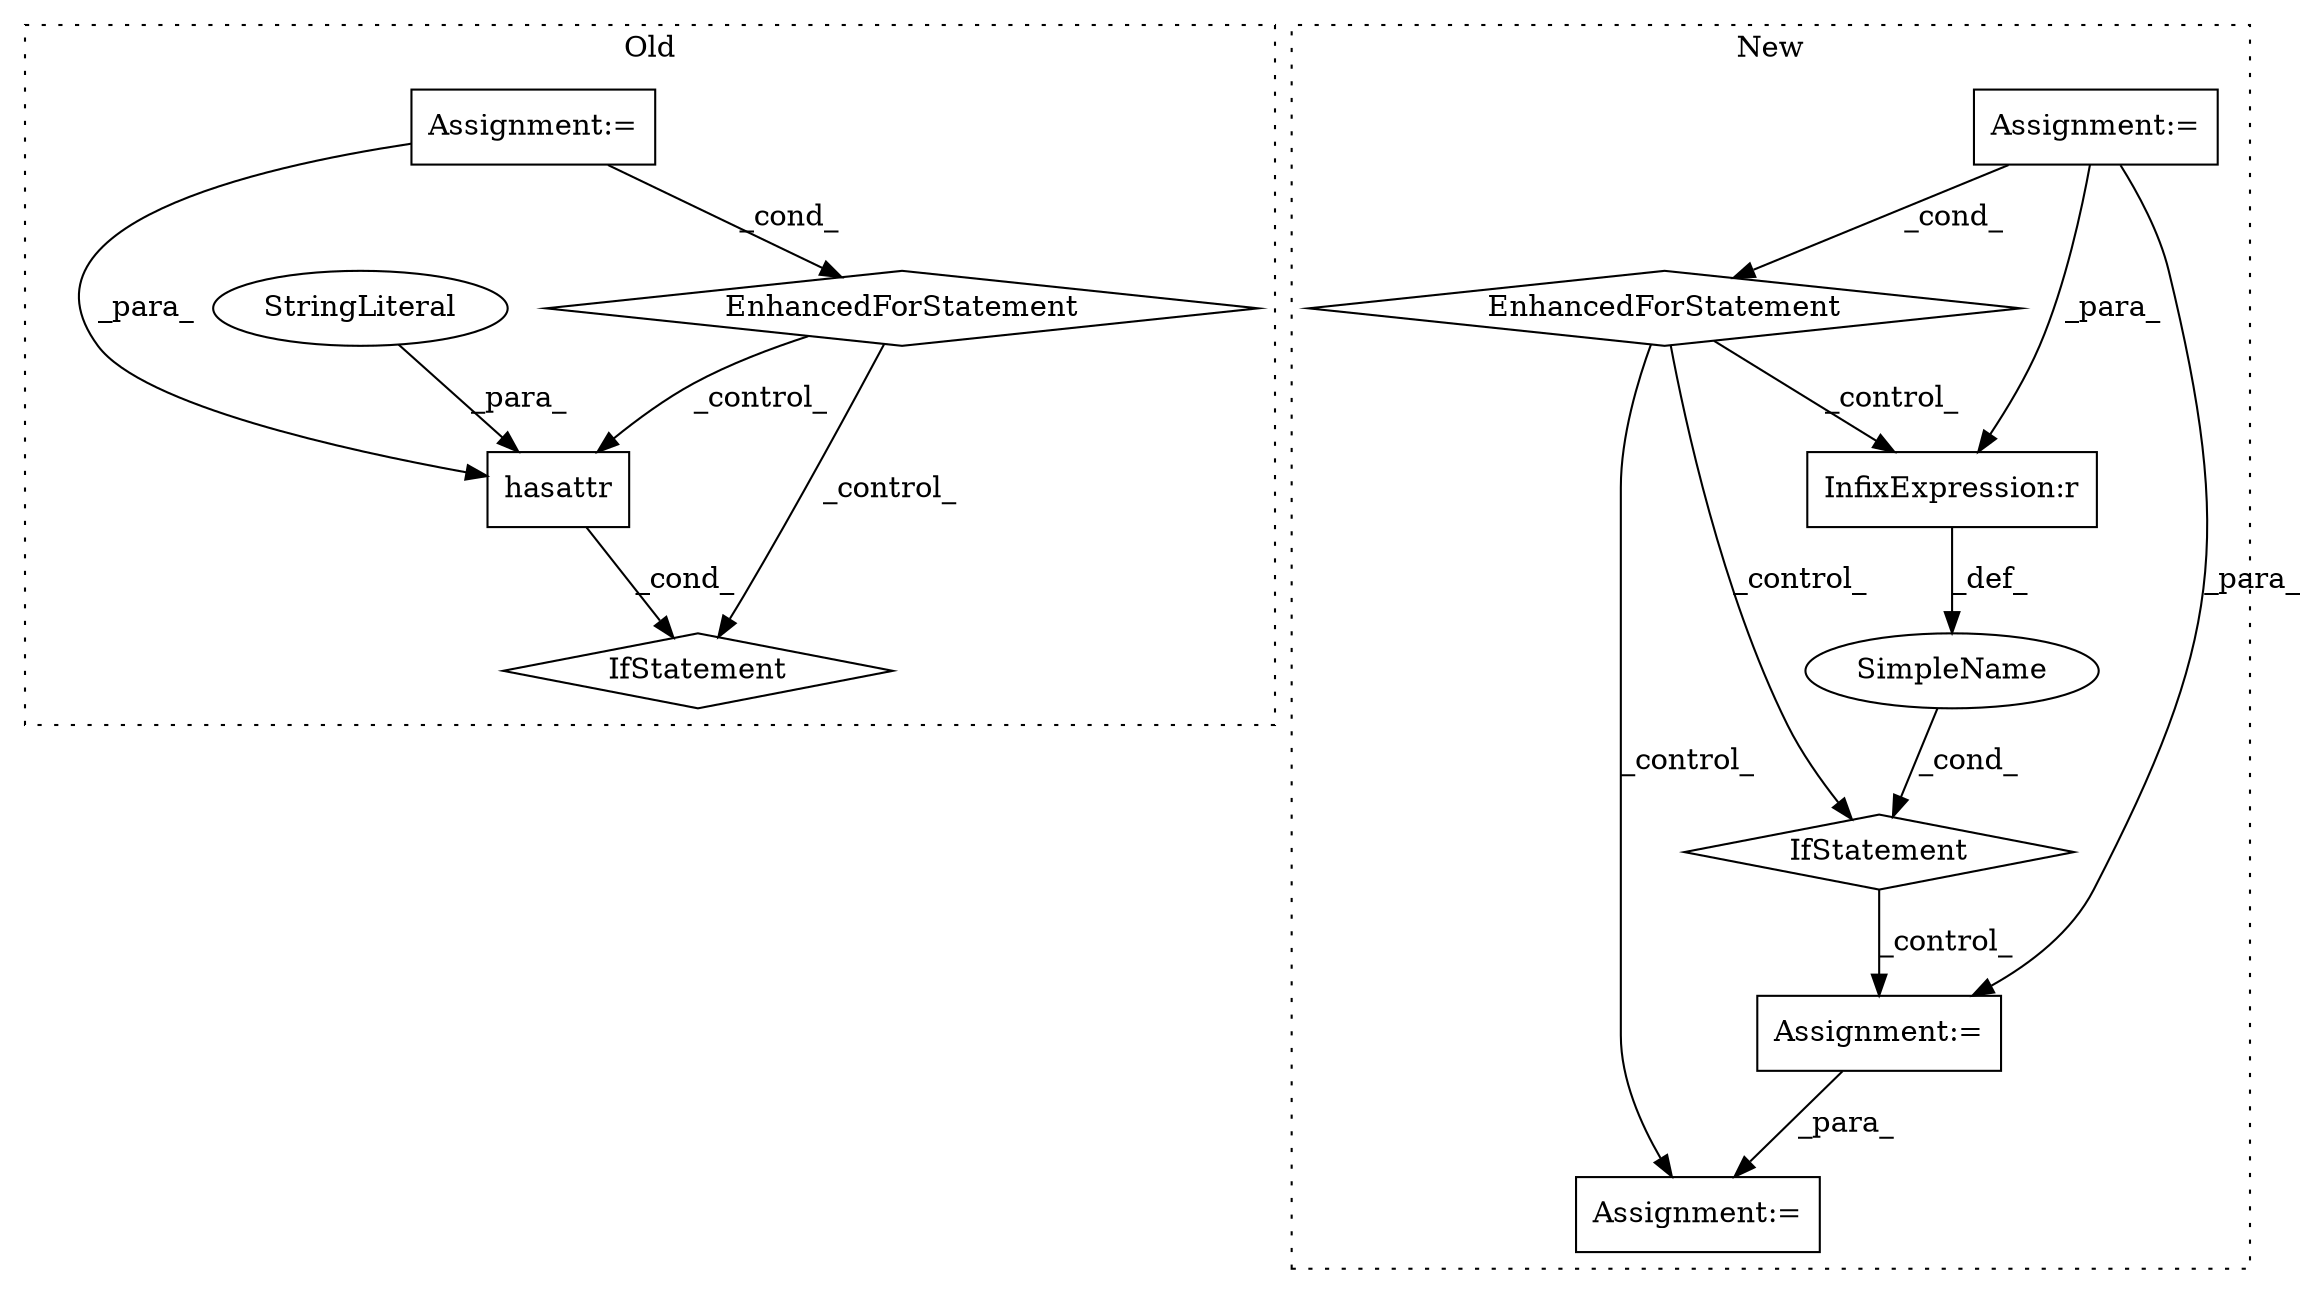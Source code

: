 digraph G {
subgraph cluster0 {
1 [label="hasattr" a="32" s="2564,2596" l="8,1" shape="box"];
3 [label="StringLiteral" a="45" s="2582" l="14" shape="ellipse"];
4 [label="IfStatement" a="25" s="2560,2597" l="4,2" shape="diamond"];
7 [label="Assignment:=" a="7" s="2353,2436" l="53,2" shape="box"];
10 [label="EnhancedForStatement" a="70" s="2353,2436" l="53,2" shape="diamond"];
label = "Old";
style="dotted";
}
subgraph cluster1 {
2 [label="EnhancedForStatement" a="70" s="2934,3024" l="53,2" shape="diamond"];
5 [label="Assignment:=" a="7" s="2934,3024" l="53,2" shape="box"];
6 [label="IfStatement" a="25" s="3034,3047" l="4,2" shape="diamond"];
8 [label="Assignment:=" a="7" s="3222" l="1" shape="box"];
9 [label="SimpleName" a="42" s="" l="" shape="ellipse"];
11 [label="InfixExpression:r" a="27" s="3039" l="4" shape="box"];
12 [label="Assignment:=" a="7" s="3393" l="2" shape="box"];
label = "New";
style="dotted";
}
1 -> 4 [label="_cond_"];
2 -> 6 [label="_control_"];
2 -> 11 [label="_control_"];
2 -> 12 [label="_control_"];
3 -> 1 [label="_para_"];
5 -> 11 [label="_para_"];
5 -> 2 [label="_cond_"];
5 -> 8 [label="_para_"];
6 -> 8 [label="_control_"];
7 -> 10 [label="_cond_"];
7 -> 1 [label="_para_"];
8 -> 12 [label="_para_"];
9 -> 6 [label="_cond_"];
10 -> 4 [label="_control_"];
10 -> 1 [label="_control_"];
11 -> 9 [label="_def_"];
}